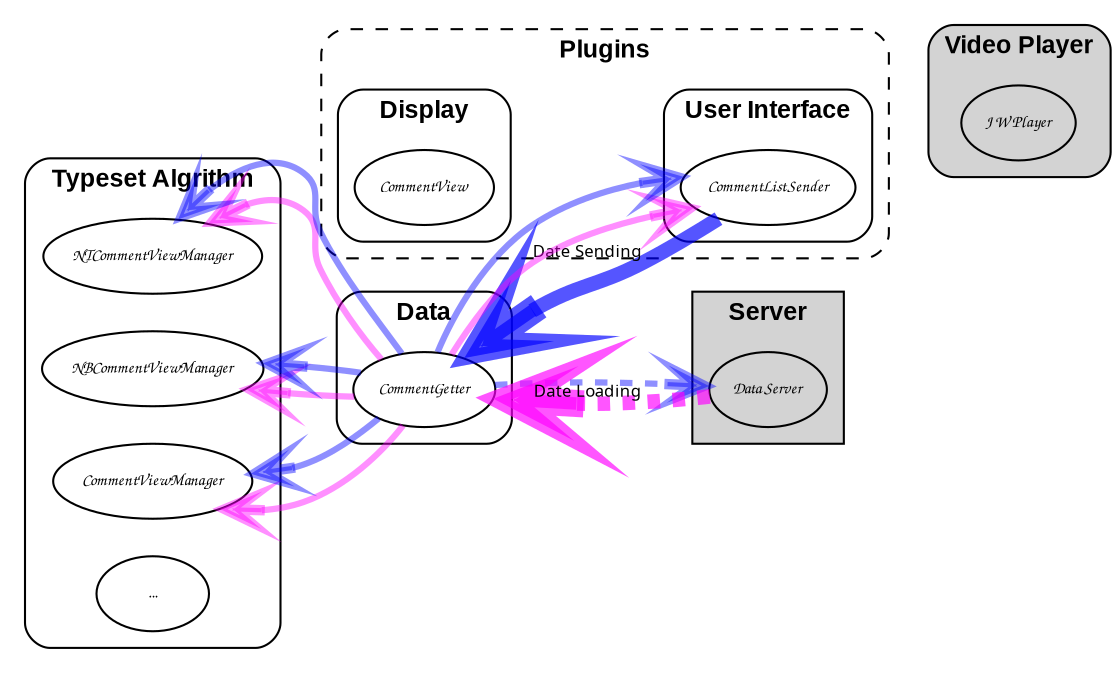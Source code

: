 digraph G
{
    node [fontname="Comic Sans MS",fontsize="8"];
    edge [fontname="Verdana",fontsize="8",arrowhead="odiamond",style="invis"];
    graph [fontname="Arial Black",fontsize="12",style = "rounded",rankdir="LR"];

    subgraph cluster_Algrithm {
    label = "Typeset Algrithm"
    "CommentViewManager"
    "NBCommentViewManager"
    "NTCommentViewManager"
    "..."
    rank = "same"
    }
    subgraph cluster_Plugin {
        label = "Plugins"
        graph [style = "rounded,dashed"]
        subgraph cluster_UI {
        graph [style = "rounded,solid"]
        label = "User Interface"
        "CommentListSender"
        }
        subgraph cluster_Display {
        graph [style = "rounded,solid"]
        label = "Display"
        "CommentView";
        }
    }
    subgraph cluster_Core {
    style = "filled,rounded"
    label = "Video Player"
    "J W Player"
    }
    subgraph cluster_g1{
    graph [style="invis",rankdir = "LR"]
    subgraph cluster_Data {
    graph [style = "rounded"];
    label = "Data"
    "CommentGetter"
    }

    {
    graph [style = "filled"];
    subgraph cluster_Dataserver {
    label = "Server"
    "Data Server"
    }
    }
    }
    "Data Server" -> "CommentGetter" [label="Date Loading"style="dashed",penwidth="7",arrowhead="vee",color="#FF00FFAA",arrowsize="4"]

    {
    edge [style="filled",penwidth="3",arrowhead="vee",color="#FF00FF70",arrowsize="2"]
    "CommentGetter" -> "CommentViewManager";
    "CommentGetter" -> "NBCommentViewManager";
    "CommentGetter" -> "NTCommentViewManager";
    "CommentGetter" -> "CommentListSender";
    }

    "CommentListSender" -> "CommentGetter" [label="Date Sending",style="filled",penwidth="7",arrowhead="vee",color="#0000FFAA",arrowsize="4"]
    {
    edge [style="filled",penwidth="3",arrowhead="vee",color="#0000FF70",arrowsize="2"]
    "CommentGetter" -> "CommentViewManager";
    "CommentGetter" -> "NBCommentViewManager";
    "CommentGetter" -> "NTCommentViewManager";
    "CommentGetter" -> "CommentListSender";
    "CommentGetter" -> "Data Server" [style="dashed"]
    }

    "CommentView" -> "CommentListSender"[arrowhead="odot"];
    //"CommentListSender" -> "CommentView" [style="invis"];
    "CommentListSender" -> "CommentGetter"[arrowhead="odot"];
    "CommentView" -> "CommentGetter"[style="invis"];

    "CommentViewManager" -> "CommentGetter";
    "NBCommentViewManager" -> "CommentGetter";
    "NTCommentViewManager" -> "CommentGetter";
    "CommentViewManager" -> "CommentView";
    "NBCommentViewManager" -> "CommentView";
    "NTCommentViewManager" -> "CommentView";
    "CommentView" -> "J W Player";
    "CommentListSender" -> "J W Player";
    //note[label="箭头为监听事件",shape="note",fontname="Microsoft yahei",fontsize="16"]
    //"CommentView" -> note [style="invis"]
    //"CommentGetter" -> note [style="invis"]
    //"CommentViewManager" -> note [style="invis"]
}